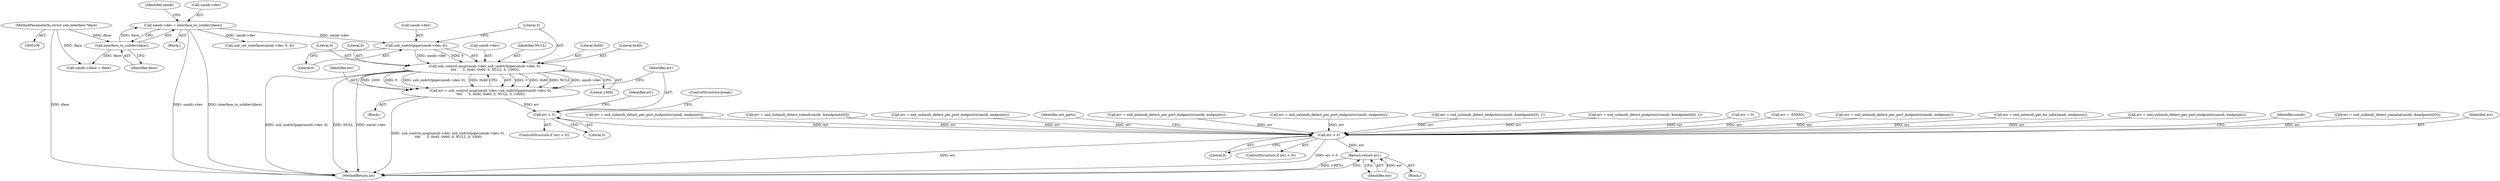 digraph "0_linux_07d86ca93db7e5cdf4743564d98292042ec21af7@pointer" {
"1000422" [label="(Call,usb_sndctrlpipe(umidi->dev, 0))"];
"1000134" [label="(Call,umidi->dev = interface_to_usbdev(iface))"];
"1000138" [label="(Call,interface_to_usbdev(iface))"];
"1000111" [label="(MethodParameterIn,struct usb_interface *iface)"];
"1000418" [label="(Call,usb_control_msg(umidi->dev, usb_sndctrlpipe(umidi->dev, 0),\n\t\t\t\t      3, 0x40, 0x60, 0, NULL, 0, 1000))"];
"1000416" [label="(Call,err = usb_control_msg(umidi->dev, usb_sndctrlpipe(umidi->dev, 0),\n\t\t\t\t      3, 0x40, 0x60, 0, NULL, 0, 1000))"];
"1000435" [label="(Call,err < 0)"];
"1000476" [label="(Call,err < 0)"];
"1000482" [label="(Return,return err;)"];
"1000434" [label="(ControlStructure,if (err < 0))"];
"1000418" [label="(Call,usb_control_msg(umidi->dev, usb_sndctrlpipe(umidi->dev, 0),\n\t\t\t\t      3, 0x40, 0x60, 0, NULL, 0, 1000))"];
"1000419" [label="(Call,umidi->dev)"];
"1000431" [label="(Identifier,NULL)"];
"1000416" [label="(Call,err = usb_control_msg(umidi->dev, usb_sndctrlpipe(umidi->dev, 0),\n\t\t\t\t      3, 0x40, 0x60, 0, NULL, 0, 1000))"];
"1000435" [label="(Call,err < 0)"];
"1000422" [label="(Call,usb_sndctrlpipe(umidi->dev, 0))"];
"1000440" [label="(Identifier,err)"];
"1000426" [label="(Literal,0)"];
"1000269" [label="(Call,err = snd_usbmidi_detect_yamaha(umidi, &endpoints[0]))"];
"1000483" [label="(Identifier,err)"];
"1000477" [label="(Identifier,err)"];
"1000427" [label="(Literal,3)"];
"1000417" [label="(Identifier,err)"];
"1000437" [label="(Literal,0)"];
"1000433" [label="(Literal,1000)"];
"1000383" [label="(Call,err = snd_usbmidi_detect_per_port_endpoints(umidi, endpoints))"];
"1000142" [label="(Identifier,umidi)"];
"1000279" [label="(Call,err = snd_usbmidi_detect_roland(umidi, &endpoints[0]))"];
"1000436" [label="(Identifier,err)"];
"1000138" [label="(Call,interface_to_usbdev(iface))"];
"1000478" [label="(Literal,0)"];
"1000452" [label="(Call,err = snd_usbmidi_detect_per_port_endpoints(umidi, endpoints))"];
"1000429" [label="(Literal,0x60)"];
"1000438" [label="(ControlStructure,break;)"];
"1000485" [label="(Identifier,out_ports)"];
"1000134" [label="(Call,umidi->dev = interface_to_usbdev(iface))"];
"1000111" [label="(MethodParameterIn,struct usb_interface *iface)"];
"1000428" [label="(Literal,0x40)"];
"1000476" [label="(Call,err < 0)"];
"1000316" [label="(Call,err = snd_usbmidi_detect_per_port_endpoints(umidi, endpoints))"];
"1000135" [label="(Call,umidi->dev)"];
"1000482" [label="(Return,return err;)"];
"1000432" [label="(Literal,0)"];
"1000572" [label="(MethodReturn,int)"];
"1000337" [label="(Call,usb_set_interface(umidi->dev, 0, 0))"];
"1000396" [label="(Call,err = snd_usbmidi_detect_per_port_endpoints(umidi, endpoints))"];
"1000114" [label="(Block,)"];
"1000366" [label="(Call,err = snd_usbmidi_detect_endpoints(umidi, &endpoints[0], 1))"];
"1000475" [label="(ControlStructure,if (err < 0))"];
"1000139" [label="(Identifier,iface)"];
"1000258" [label="(Call,err = snd_usbmidi_detect_endpoints(umidi, &endpoints[0], 1))"];
"1000305" [label="(Call,err = 0)"];
"1000470" [label="(Call,err = -ENXIO)"];
"1000343" [label="(Call,err = snd_usbmidi_detect_per_port_endpoints(umidi, endpoints))"];
"1000423" [label="(Call,umidi->dev)"];
"1000145" [label="(Call,umidi->iface = iface)"];
"1000479" [label="(Block,)"];
"1000220" [label="(Call,err = snd_usbmidi_get_ms_info(umidi, endpoints))"];
"1000439" [label="(Call,err = snd_usbmidi_detect_per_port_endpoints(umidi, endpoints))"];
"1000481" [label="(Identifier,umidi)"];
"1000430" [label="(Literal,0)"];
"1000218" [label="(Block,)"];
"1000422" -> "1000418"  [label="AST: "];
"1000422" -> "1000426"  [label="CFG: "];
"1000423" -> "1000422"  [label="AST: "];
"1000426" -> "1000422"  [label="AST: "];
"1000427" -> "1000422"  [label="CFG: "];
"1000422" -> "1000418"  [label="DDG: umidi->dev"];
"1000422" -> "1000418"  [label="DDG: 0"];
"1000134" -> "1000422"  [label="DDG: umidi->dev"];
"1000134" -> "1000114"  [label="AST: "];
"1000134" -> "1000138"  [label="CFG: "];
"1000135" -> "1000134"  [label="AST: "];
"1000138" -> "1000134"  [label="AST: "];
"1000142" -> "1000134"  [label="CFG: "];
"1000134" -> "1000572"  [label="DDG: umidi->dev"];
"1000134" -> "1000572"  [label="DDG: interface_to_usbdev(iface)"];
"1000138" -> "1000134"  [label="DDG: iface"];
"1000134" -> "1000337"  [label="DDG: umidi->dev"];
"1000138" -> "1000139"  [label="CFG: "];
"1000139" -> "1000138"  [label="AST: "];
"1000111" -> "1000138"  [label="DDG: iface"];
"1000138" -> "1000145"  [label="DDG: iface"];
"1000111" -> "1000109"  [label="AST: "];
"1000111" -> "1000572"  [label="DDG: iface"];
"1000111" -> "1000145"  [label="DDG: iface"];
"1000418" -> "1000416"  [label="AST: "];
"1000418" -> "1000433"  [label="CFG: "];
"1000419" -> "1000418"  [label="AST: "];
"1000427" -> "1000418"  [label="AST: "];
"1000428" -> "1000418"  [label="AST: "];
"1000429" -> "1000418"  [label="AST: "];
"1000430" -> "1000418"  [label="AST: "];
"1000431" -> "1000418"  [label="AST: "];
"1000432" -> "1000418"  [label="AST: "];
"1000433" -> "1000418"  [label="AST: "];
"1000416" -> "1000418"  [label="CFG: "];
"1000418" -> "1000572"  [label="DDG: usb_sndctrlpipe(umidi->dev, 0)"];
"1000418" -> "1000572"  [label="DDG: NULL"];
"1000418" -> "1000572"  [label="DDG: umidi->dev"];
"1000418" -> "1000416"  [label="DDG: 3"];
"1000418" -> "1000416"  [label="DDG: 0x60"];
"1000418" -> "1000416"  [label="DDG: NULL"];
"1000418" -> "1000416"  [label="DDG: umidi->dev"];
"1000418" -> "1000416"  [label="DDG: 1000"];
"1000418" -> "1000416"  [label="DDG: 0"];
"1000418" -> "1000416"  [label="DDG: usb_sndctrlpipe(umidi->dev, 0)"];
"1000418" -> "1000416"  [label="DDG: 0x40"];
"1000416" -> "1000218"  [label="AST: "];
"1000417" -> "1000416"  [label="AST: "];
"1000436" -> "1000416"  [label="CFG: "];
"1000416" -> "1000572"  [label="DDG: usb_control_msg(umidi->dev, usb_sndctrlpipe(umidi->dev, 0),\n\t\t\t\t      3, 0x40, 0x60, 0, NULL, 0, 1000)"];
"1000416" -> "1000435"  [label="DDG: err"];
"1000435" -> "1000434"  [label="AST: "];
"1000435" -> "1000437"  [label="CFG: "];
"1000436" -> "1000435"  [label="AST: "];
"1000437" -> "1000435"  [label="AST: "];
"1000438" -> "1000435"  [label="CFG: "];
"1000440" -> "1000435"  [label="CFG: "];
"1000435" -> "1000476"  [label="DDG: err"];
"1000476" -> "1000475"  [label="AST: "];
"1000476" -> "1000478"  [label="CFG: "];
"1000477" -> "1000476"  [label="AST: "];
"1000478" -> "1000476"  [label="AST: "];
"1000481" -> "1000476"  [label="CFG: "];
"1000485" -> "1000476"  [label="CFG: "];
"1000476" -> "1000572"  [label="DDG: err < 0"];
"1000476" -> "1000572"  [label="DDG: err"];
"1000258" -> "1000476"  [label="DDG: err"];
"1000396" -> "1000476"  [label="DDG: err"];
"1000439" -> "1000476"  [label="DDG: err"];
"1000305" -> "1000476"  [label="DDG: err"];
"1000366" -> "1000476"  [label="DDG: err"];
"1000452" -> "1000476"  [label="DDG: err"];
"1000269" -> "1000476"  [label="DDG: err"];
"1000470" -> "1000476"  [label="DDG: err"];
"1000316" -> "1000476"  [label="DDG: err"];
"1000220" -> "1000476"  [label="DDG: err"];
"1000343" -> "1000476"  [label="DDG: err"];
"1000279" -> "1000476"  [label="DDG: err"];
"1000383" -> "1000476"  [label="DDG: err"];
"1000476" -> "1000482"  [label="DDG: err"];
"1000482" -> "1000479"  [label="AST: "];
"1000482" -> "1000483"  [label="CFG: "];
"1000483" -> "1000482"  [label="AST: "];
"1000572" -> "1000482"  [label="CFG: "];
"1000482" -> "1000572"  [label="DDG: <RET>"];
"1000483" -> "1000482"  [label="DDG: err"];
}
